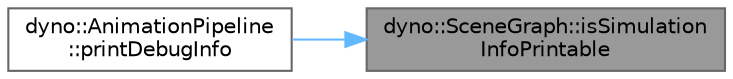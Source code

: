 digraph "dyno::SceneGraph::isSimulationInfoPrintable"
{
 // LATEX_PDF_SIZE
  bgcolor="transparent";
  edge [fontname=Helvetica,fontsize=10,labelfontname=Helvetica,labelfontsize=10];
  node [fontname=Helvetica,fontsize=10,shape=box,height=0.2,width=0.4];
  rankdir="RL";
  Node1 [id="Node000001",label="dyno::SceneGraph::isSimulation\lInfoPrintable",height=0.2,width=0.4,color="gray40", fillcolor="grey60", style="filled", fontcolor="black",tooltip=" "];
  Node1 -> Node2 [id="edge1_Node000001_Node000002",dir="back",color="steelblue1",style="solid",tooltip=" "];
  Node2 [id="Node000002",label="dyno::AnimationPipeline\l::printDebugInfo",height=0.2,width=0.4,color="grey40", fillcolor="white", style="filled",URL="$classdyno_1_1_animation_pipeline.html#ac512176a1600b9f3115cf4acd0bd35f6",tooltip=" "];
}
